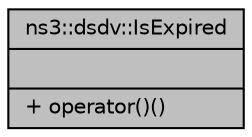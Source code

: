 digraph "ns3::dsdv::IsExpired"
{
  edge [fontname="Helvetica",fontsize="10",labelfontname="Helvetica",labelfontsize="10"];
  node [fontname="Helvetica",fontsize="10",shape=record];
  Node1 [label="{ns3::dsdv::IsExpired\n||+ operator()()\l}",height=0.2,width=0.4,color="black", fillcolor="grey75", style="filled", fontcolor="black"];
}
